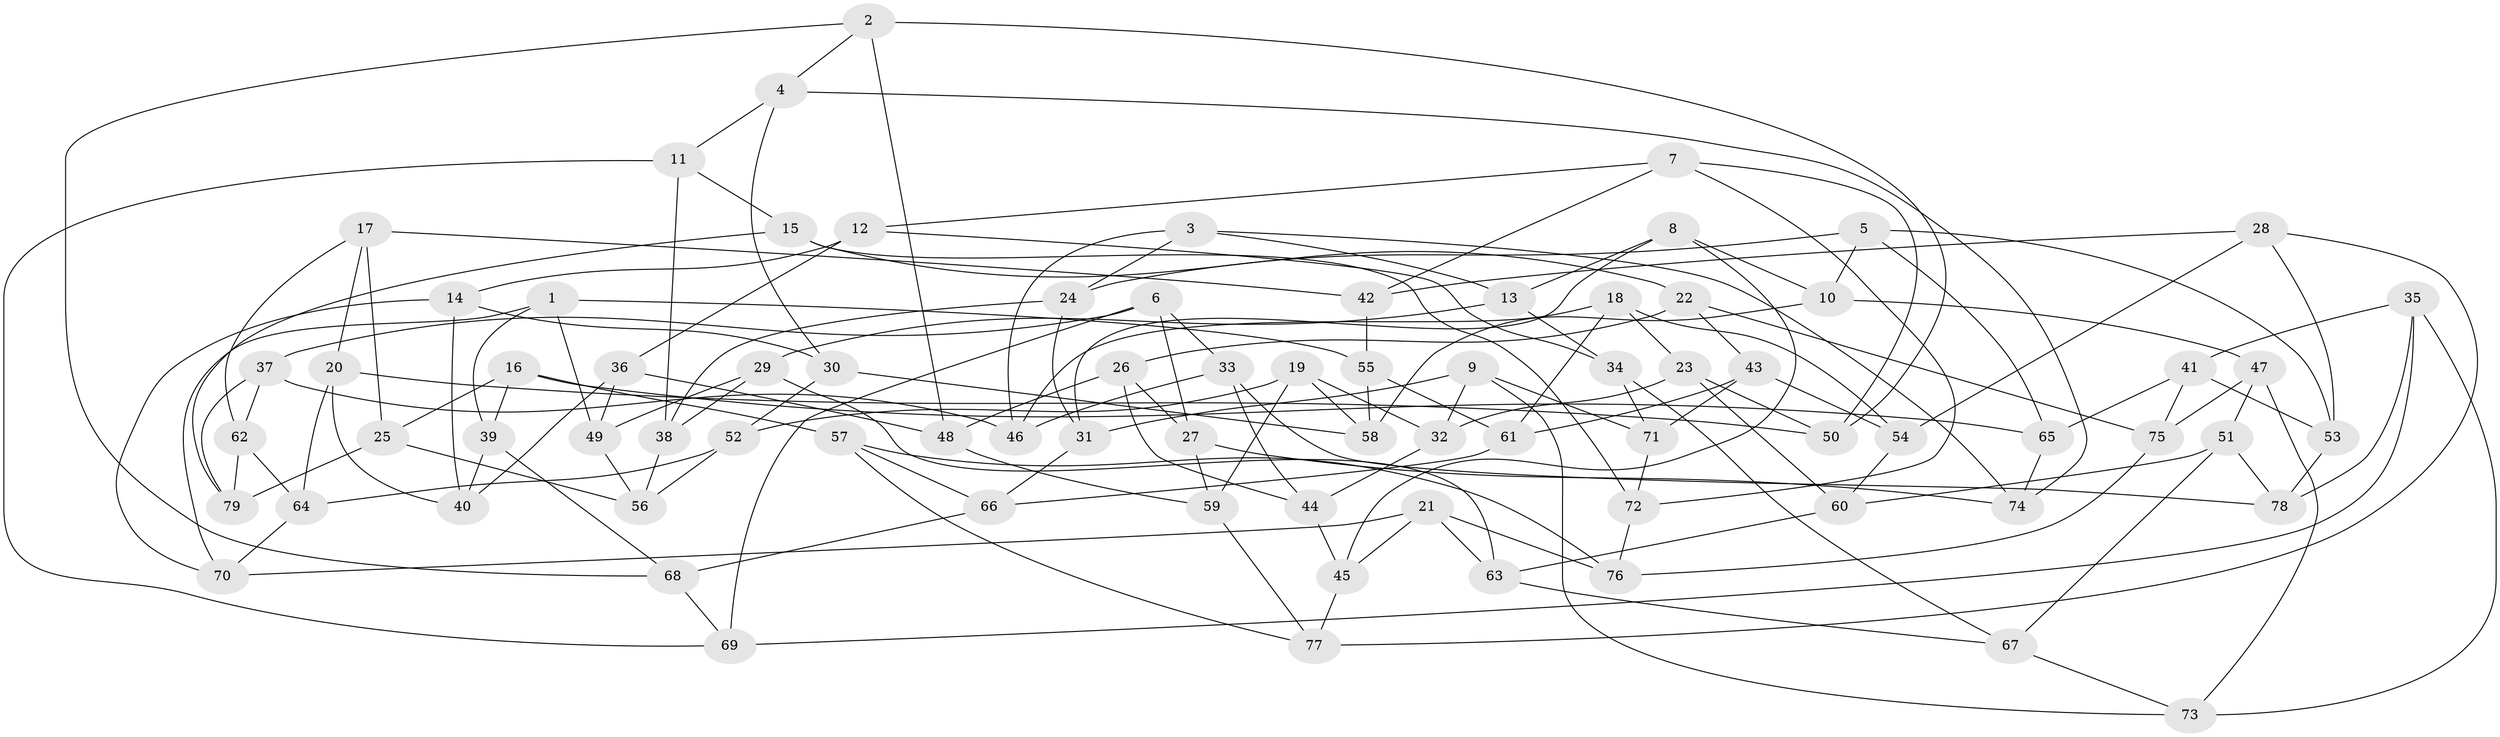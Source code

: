 // coarse degree distribution, {4: 0.15625, 6: 0.4375, 5: 0.1875, 7: 0.125, 8: 0.09375}
// Generated by graph-tools (version 1.1) at 2025/38/03/04/25 23:38:17]
// undirected, 79 vertices, 158 edges
graph export_dot {
  node [color=gray90,style=filled];
  1;
  2;
  3;
  4;
  5;
  6;
  7;
  8;
  9;
  10;
  11;
  12;
  13;
  14;
  15;
  16;
  17;
  18;
  19;
  20;
  21;
  22;
  23;
  24;
  25;
  26;
  27;
  28;
  29;
  30;
  31;
  32;
  33;
  34;
  35;
  36;
  37;
  38;
  39;
  40;
  41;
  42;
  43;
  44;
  45;
  46;
  47;
  48;
  49;
  50;
  51;
  52;
  53;
  54;
  55;
  56;
  57;
  58;
  59;
  60;
  61;
  62;
  63;
  64;
  65;
  66;
  67;
  68;
  69;
  70;
  71;
  72;
  73;
  74;
  75;
  76;
  77;
  78;
  79;
  1 -- 55;
  1 -- 49;
  1 -- 39;
  1 -- 70;
  2 -- 68;
  2 -- 48;
  2 -- 4;
  2 -- 50;
  3 -- 74;
  3 -- 24;
  3 -- 13;
  3 -- 46;
  4 -- 74;
  4 -- 11;
  4 -- 30;
  5 -- 24;
  5 -- 65;
  5 -- 53;
  5 -- 10;
  6 -- 33;
  6 -- 27;
  6 -- 69;
  6 -- 37;
  7 -- 50;
  7 -- 72;
  7 -- 42;
  7 -- 12;
  8 -- 31;
  8 -- 13;
  8 -- 10;
  8 -- 45;
  9 -- 73;
  9 -- 71;
  9 -- 31;
  9 -- 32;
  10 -- 47;
  10 -- 58;
  11 -- 38;
  11 -- 69;
  11 -- 15;
  12 -- 14;
  12 -- 36;
  12 -- 34;
  13 -- 29;
  13 -- 34;
  14 -- 40;
  14 -- 30;
  14 -- 70;
  15 -- 22;
  15 -- 79;
  15 -- 72;
  16 -- 25;
  16 -- 65;
  16 -- 57;
  16 -- 39;
  17 -- 20;
  17 -- 25;
  17 -- 62;
  17 -- 42;
  18 -- 54;
  18 -- 23;
  18 -- 46;
  18 -- 61;
  19 -- 59;
  19 -- 52;
  19 -- 32;
  19 -- 58;
  20 -- 64;
  20 -- 50;
  20 -- 40;
  21 -- 70;
  21 -- 63;
  21 -- 45;
  21 -- 76;
  22 -- 75;
  22 -- 26;
  22 -- 43;
  23 -- 50;
  23 -- 60;
  23 -- 32;
  24 -- 31;
  24 -- 38;
  25 -- 79;
  25 -- 56;
  26 -- 48;
  26 -- 44;
  26 -- 27;
  27 -- 59;
  27 -- 74;
  28 -- 42;
  28 -- 77;
  28 -- 53;
  28 -- 54;
  29 -- 49;
  29 -- 38;
  29 -- 63;
  30 -- 52;
  30 -- 58;
  31 -- 66;
  32 -- 44;
  33 -- 78;
  33 -- 46;
  33 -- 44;
  34 -- 71;
  34 -- 67;
  35 -- 41;
  35 -- 69;
  35 -- 78;
  35 -- 73;
  36 -- 49;
  36 -- 48;
  36 -- 40;
  37 -- 62;
  37 -- 46;
  37 -- 79;
  38 -- 56;
  39 -- 68;
  39 -- 40;
  41 -- 65;
  41 -- 53;
  41 -- 75;
  42 -- 55;
  43 -- 54;
  43 -- 61;
  43 -- 71;
  44 -- 45;
  45 -- 77;
  47 -- 73;
  47 -- 75;
  47 -- 51;
  48 -- 59;
  49 -- 56;
  51 -- 67;
  51 -- 78;
  51 -- 60;
  52 -- 64;
  52 -- 56;
  53 -- 78;
  54 -- 60;
  55 -- 61;
  55 -- 58;
  57 -- 77;
  57 -- 66;
  57 -- 76;
  59 -- 77;
  60 -- 63;
  61 -- 66;
  62 -- 64;
  62 -- 79;
  63 -- 67;
  64 -- 70;
  65 -- 74;
  66 -- 68;
  67 -- 73;
  68 -- 69;
  71 -- 72;
  72 -- 76;
  75 -- 76;
}
